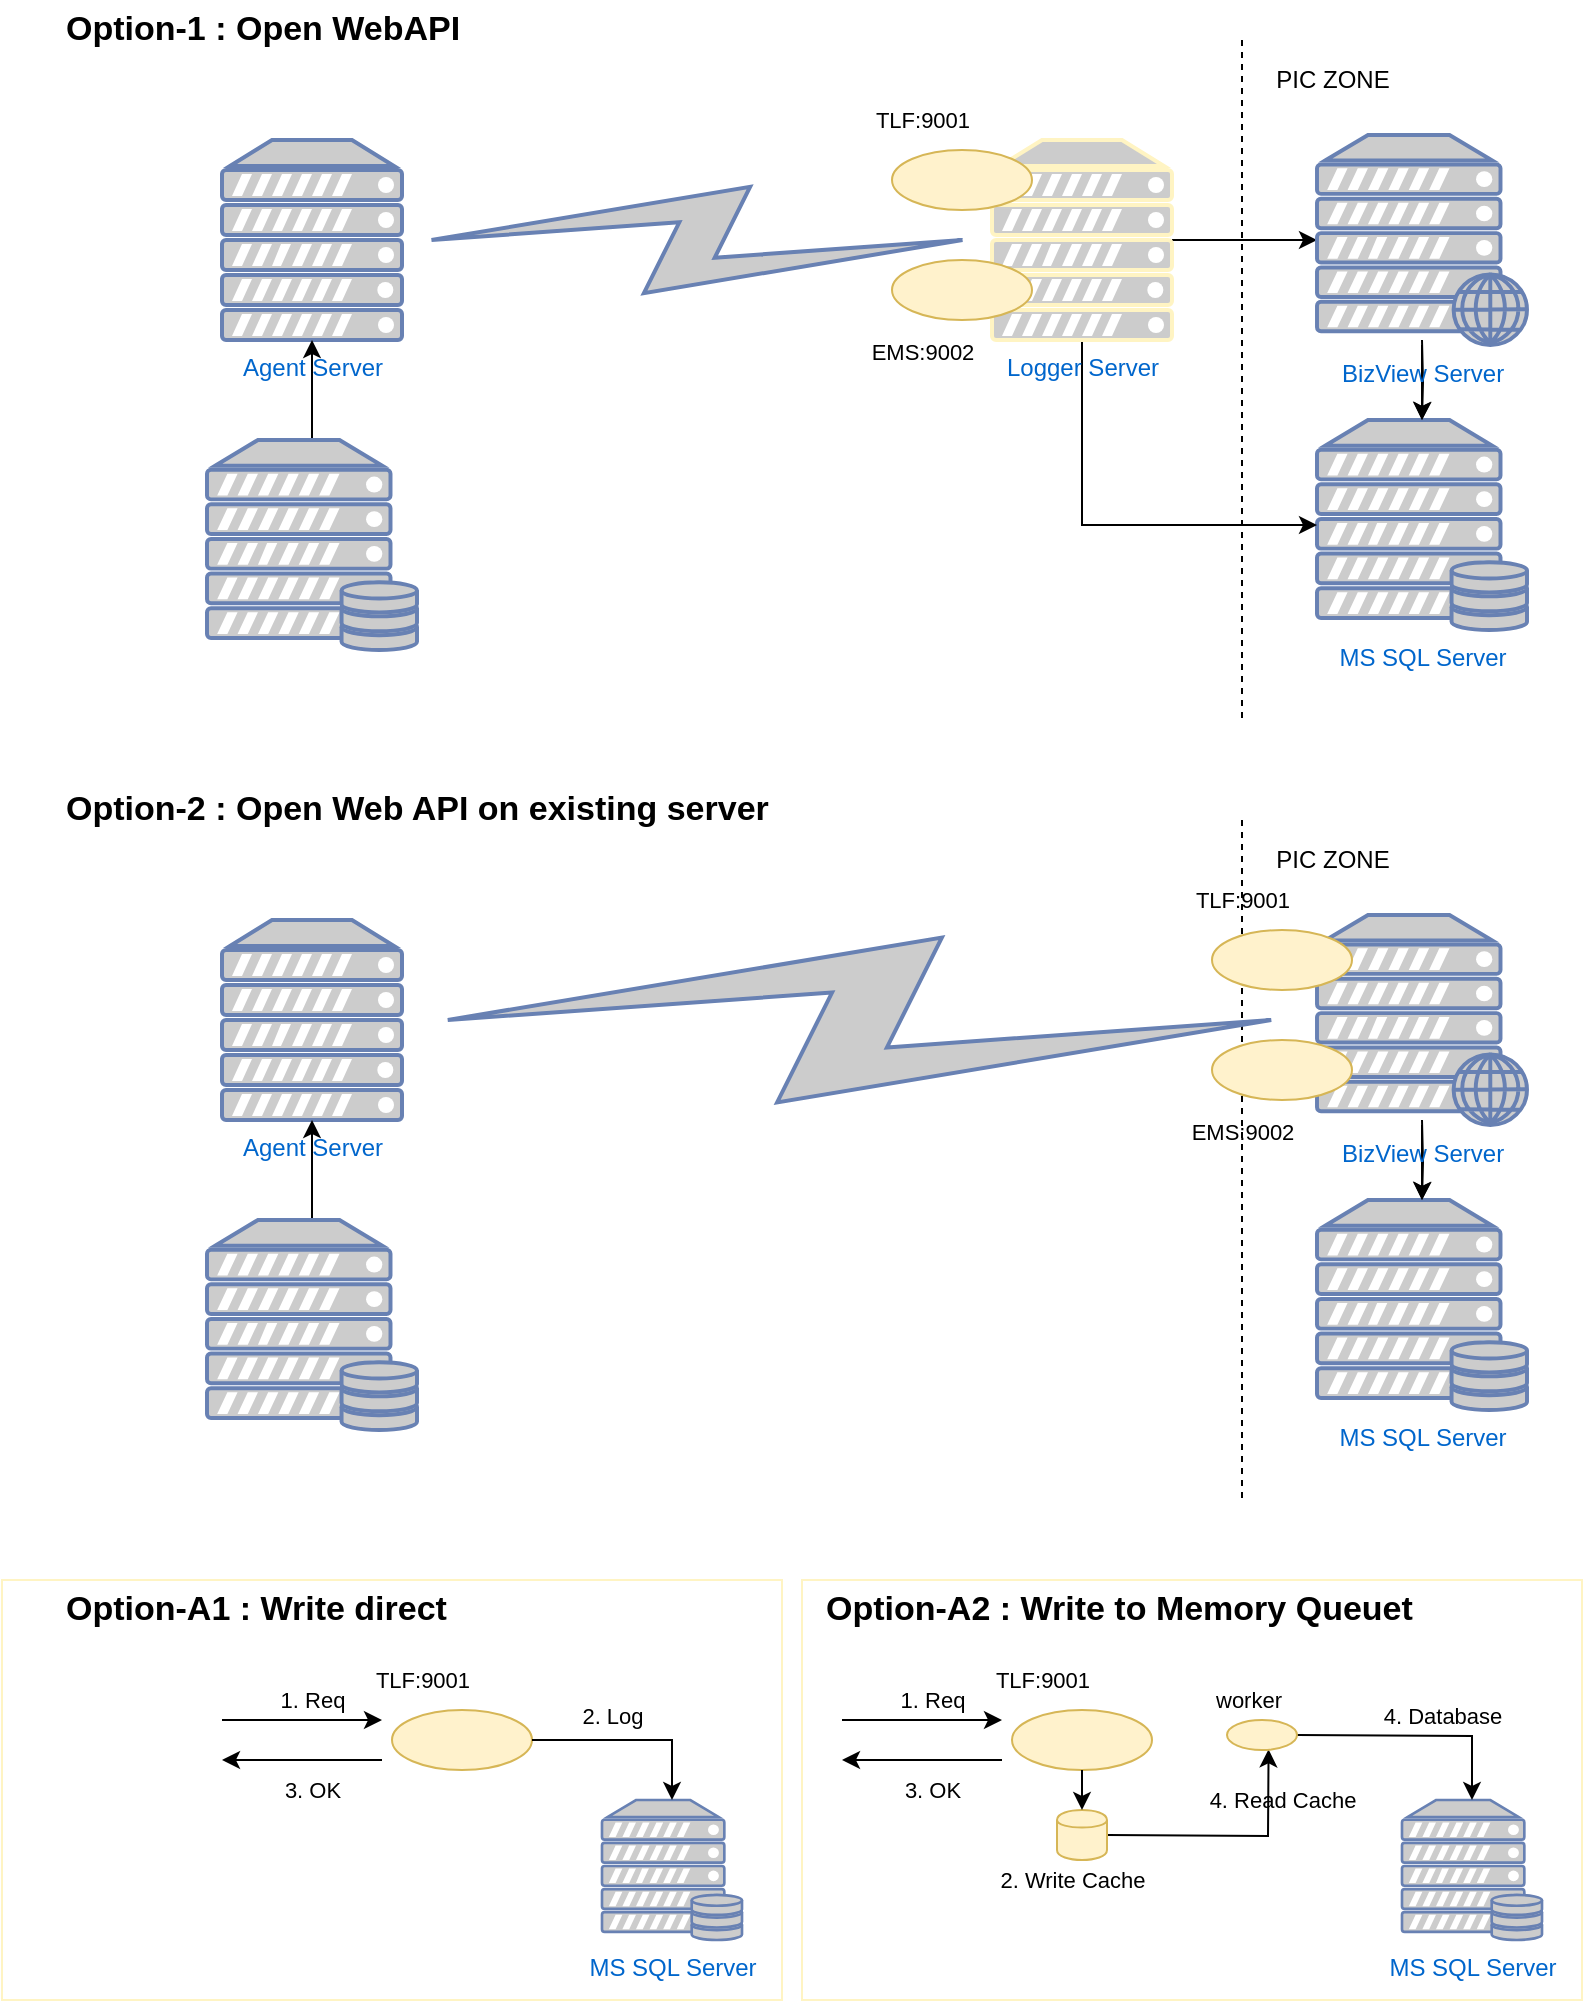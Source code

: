 <mxfile version="12.8.8" type="github"><diagram id="8_lbSUMcof8K4NXEEabz" name="Page-1"><mxGraphModel dx="2208" dy="588" grid="1" gridSize="10" guides="1" tooltips="1" connect="1" arrows="1" fold="1" page="1" pageScale="1" pageWidth="850" pageHeight="1100" math="0" shadow="0"><root><mxCell id="0"/><mxCell id="1" parent="0"/><mxCell id="TYkr1D7elFWCSb4sxD_Y-115" value="" style="rounded=0;whiteSpace=wrap;html=1;strokeColor=#FFF4C3;fontSize=11;align=left;" vertex="1" parent="1"><mxGeometry x="-410" y="850" width="390" height="210" as="geometry"/></mxCell><mxCell id="TYkr1D7elFWCSb4sxD_Y-114" value="" style="rounded=0;whiteSpace=wrap;html=1;strokeColor=#FFF4C3;fontSize=11;align=left;" vertex="1" parent="1"><mxGeometry x="-810" y="850" width="390" height="210" as="geometry"/></mxCell><mxCell id="TYkr1D7elFWCSb4sxD_Y-7" value="MS SQL Server" style="fontColor=#0066CC;verticalAlign=top;verticalLabelPosition=bottom;labelPosition=center;align=center;html=1;outlineConnect=0;fillColor=#CCCCCC;strokeColor=#6881B3;gradientColor=none;gradientDirection=north;strokeWidth=2;shape=mxgraph.networks.server_storage;" vertex="1" parent="1"><mxGeometry x="-152.5" y="270" width="105" height="105" as="geometry"/></mxCell><mxCell id="TYkr1D7elFWCSb4sxD_Y-8" value="Agent Server" style="fontColor=#0066CC;verticalAlign=top;verticalLabelPosition=bottom;labelPosition=center;align=center;html=1;outlineConnect=0;fillColor=#CCCCCC;strokeColor=#6881B3;gradientColor=none;gradientDirection=north;strokeWidth=2;shape=mxgraph.networks.server;" vertex="1" parent="1"><mxGeometry x="-700" y="130" width="90" height="100" as="geometry"/></mxCell><mxCell id="TYkr1D7elFWCSb4sxD_Y-14" value="" style="edgeStyle=orthogonalEdgeStyle;rounded=0;orthogonalLoop=1;jettySize=auto;html=1;entryX=0;entryY=0.5;entryDx=0;entryDy=0;entryPerimeter=0;" edge="1" parent="1" source="TYkr1D7elFWCSb4sxD_Y-10" target="TYkr1D7elFWCSb4sxD_Y-28"><mxGeometry relative="1" as="geometry"><mxPoint x="-145" y="180" as="targetPoint"/></mxGeometry></mxCell><mxCell id="TYkr1D7elFWCSb4sxD_Y-15" style="edgeStyle=orthogonalEdgeStyle;rounded=0;orthogonalLoop=1;jettySize=auto;html=1;exitX=0.5;exitY=1;exitDx=0;exitDy=0;exitPerimeter=0;entryX=0;entryY=0.5;entryDx=0;entryDy=0;entryPerimeter=0;" edge="1" parent="1" source="TYkr1D7elFWCSb4sxD_Y-10" target="TYkr1D7elFWCSb4sxD_Y-7"><mxGeometry relative="1" as="geometry"/></mxCell><mxCell id="TYkr1D7elFWCSb4sxD_Y-10" value="Logger Server" style="fontColor=#0066CC;verticalAlign=top;verticalLabelPosition=bottom;labelPosition=center;align=center;html=1;outlineConnect=0;fillColor=#CCCCCC;strokeColor=#FFF4C3;gradientColor=none;gradientDirection=north;strokeWidth=2;shape=mxgraph.networks.server;" vertex="1" parent="1"><mxGeometry x="-315" y="130" width="90" height="100" as="geometry"/></mxCell><mxCell id="TYkr1D7elFWCSb4sxD_Y-16" style="edgeStyle=orthogonalEdgeStyle;rounded=0;orthogonalLoop=1;jettySize=auto;html=1;" edge="1" parent="1" target="TYkr1D7elFWCSb4sxD_Y-7"><mxGeometry relative="1" as="geometry"><mxPoint x="-100" y="230" as="sourcePoint"/></mxGeometry></mxCell><mxCell id="TYkr1D7elFWCSb4sxD_Y-20" style="edgeStyle=orthogonalEdgeStyle;rounded=0;orthogonalLoop=1;jettySize=auto;html=1;exitX=0.5;exitY=0;exitDx=0;exitDy=0;exitPerimeter=0;entryX=0.5;entryY=1;entryDx=0;entryDy=0;entryPerimeter=0;" edge="1" parent="1" source="TYkr1D7elFWCSb4sxD_Y-18" target="TYkr1D7elFWCSb4sxD_Y-8"><mxGeometry relative="1" as="geometry"/></mxCell><mxCell id="TYkr1D7elFWCSb4sxD_Y-18" value="" style="fontColor=#0066CC;verticalAlign=top;verticalLabelPosition=bottom;labelPosition=center;align=center;html=1;outlineConnect=0;fillColor=#CCCCCC;strokeColor=#6881B3;gradientColor=none;gradientDirection=north;strokeWidth=2;shape=mxgraph.networks.server_storage;" vertex="1" parent="1"><mxGeometry x="-707.5" y="280" width="105" height="105" as="geometry"/></mxCell><mxCell id="TYkr1D7elFWCSb4sxD_Y-23" value="" style="html=1;outlineConnect=0;fillColor=#CCCCCC;strokeColor=#6881B3;gradientColor=none;gradientDirection=north;strokeWidth=2;shape=mxgraph.networks.comm_link_edge;html=1;exitX=1;exitY=0.5;exitDx=0;exitDy=0;exitPerimeter=0;" edge="1" parent="1" source="TYkr1D7elFWCSb4sxD_Y-8" target="TYkr1D7elFWCSb4sxD_Y-10"><mxGeometry width="100" height="100" relative="1" as="geometry"><mxPoint x="-520" y="300" as="sourcePoint"/><mxPoint x="-420" y="200" as="targetPoint"/></mxGeometry></mxCell><mxCell id="TYkr1D7elFWCSb4sxD_Y-25" value="" style="endArrow=none;dashed=1;html=1;" edge="1" parent="1"><mxGeometry width="50" height="50" relative="1" as="geometry"><mxPoint x="-190" y="80" as="sourcePoint"/><mxPoint x="-190" y="420" as="targetPoint"/></mxGeometry></mxCell><mxCell id="TYkr1D7elFWCSb4sxD_Y-26" value="PIC ZONE" style="text;html=1;align=center;verticalAlign=middle;resizable=0;points=[];autosize=1;" vertex="1" parent="1"><mxGeometry x="-180" y="90" width="70" height="20" as="geometry"/></mxCell><mxCell id="TYkr1D7elFWCSb4sxD_Y-27" value="Option-1 : Open WebAPI" style="text;html=1;align=left;verticalAlign=middle;resizable=0;points=[];autosize=1;fontSize=17;fontStyle=1" vertex="1" parent="1"><mxGeometry x="-780" y="60" width="210" height="30" as="geometry"/></mxCell><mxCell id="TYkr1D7elFWCSb4sxD_Y-29" value="" style="edgeStyle=orthogonalEdgeStyle;rounded=0;orthogonalLoop=1;jettySize=auto;html=1;fontSize=17;" edge="1" parent="1" source="TYkr1D7elFWCSb4sxD_Y-28" target="TYkr1D7elFWCSb4sxD_Y-7"><mxGeometry relative="1" as="geometry"/></mxCell><mxCell id="TYkr1D7elFWCSb4sxD_Y-28" value="BizView Server" style="fontColor=#0066CC;verticalAlign=top;verticalLabelPosition=bottom;labelPosition=center;align=center;html=1;outlineConnect=0;fillColor=#CCCCCC;strokeColor=#6881B3;gradientColor=none;gradientDirection=north;strokeWidth=2;shape=mxgraph.networks.web_server;" vertex="1" parent="1"><mxGeometry x="-152.5" y="127.5" width="105" height="105" as="geometry"/></mxCell><mxCell id="TYkr1D7elFWCSb4sxD_Y-38" value="" style="group" vertex="1" connectable="0" parent="1"><mxGeometry x="-380" y="110" width="85" height="55" as="geometry"/></mxCell><mxCell id="TYkr1D7elFWCSb4sxD_Y-30" value="TLF:9001" style="text;html=1;align=center;verticalAlign=middle;resizable=0;points=[];autosize=1;fontSize=11;" vertex="1" parent="TYkr1D7elFWCSb4sxD_Y-38"><mxGeometry width="60" height="20" as="geometry"/></mxCell><mxCell id="TYkr1D7elFWCSb4sxD_Y-34" value="" style="ellipse;whiteSpace=wrap;html=1;fontSize=17;fillColor=#fff2cc;strokeColor=#d6b656;" vertex="1" parent="TYkr1D7elFWCSb4sxD_Y-38"><mxGeometry x="15" y="25" width="70" height="30" as="geometry"/></mxCell><mxCell id="TYkr1D7elFWCSb4sxD_Y-40" value="" style="group" vertex="1" connectable="0" parent="1"><mxGeometry x="-385" y="190" width="90" height="56" as="geometry"/></mxCell><mxCell id="TYkr1D7elFWCSb4sxD_Y-31" value="EMS:9002" style="text;html=1;align=center;verticalAlign=middle;resizable=0;points=[];autosize=1;fontSize=11;" vertex="1" parent="TYkr1D7elFWCSb4sxD_Y-40"><mxGeometry y="36" width="70" height="20" as="geometry"/></mxCell><mxCell id="TYkr1D7elFWCSb4sxD_Y-35" value="" style="ellipse;whiteSpace=wrap;html=1;fontSize=17;fillColor=#fff2cc;strokeColor=#d6b656;" vertex="1" parent="TYkr1D7elFWCSb4sxD_Y-40"><mxGeometry x="20" width="70" height="30" as="geometry"/></mxCell><mxCell id="TYkr1D7elFWCSb4sxD_Y-41" value="MS SQL Server" style="fontColor=#0066CC;verticalAlign=top;verticalLabelPosition=bottom;labelPosition=center;align=center;html=1;outlineConnect=0;fillColor=#CCCCCC;strokeColor=#6881B3;gradientColor=none;gradientDirection=north;strokeWidth=2;shape=mxgraph.networks.server_storage;" vertex="1" parent="1"><mxGeometry x="-152.5" y="660" width="105" height="105" as="geometry"/></mxCell><mxCell id="TYkr1D7elFWCSb4sxD_Y-42" value="Agent Server" style="fontColor=#0066CC;verticalAlign=top;verticalLabelPosition=bottom;labelPosition=center;align=center;html=1;outlineConnect=0;fillColor=#CCCCCC;strokeColor=#6881B3;gradientColor=none;gradientDirection=north;strokeWidth=2;shape=mxgraph.networks.server;" vertex="1" parent="1"><mxGeometry x="-700" y="520" width="90" height="100" as="geometry"/></mxCell><mxCell id="TYkr1D7elFWCSb4sxD_Y-46" style="edgeStyle=orthogonalEdgeStyle;rounded=0;orthogonalLoop=1;jettySize=auto;html=1;" edge="1" target="TYkr1D7elFWCSb4sxD_Y-41" parent="1"><mxGeometry relative="1" as="geometry"><mxPoint x="-100" y="620" as="sourcePoint"/></mxGeometry></mxCell><mxCell id="TYkr1D7elFWCSb4sxD_Y-47" style="edgeStyle=orthogonalEdgeStyle;rounded=0;orthogonalLoop=1;jettySize=auto;html=1;exitX=0.5;exitY=0;exitDx=0;exitDy=0;exitPerimeter=0;entryX=0.5;entryY=1;entryDx=0;entryDy=0;entryPerimeter=0;" edge="1" source="TYkr1D7elFWCSb4sxD_Y-48" target="TYkr1D7elFWCSb4sxD_Y-42" parent="1"><mxGeometry relative="1" as="geometry"/></mxCell><mxCell id="TYkr1D7elFWCSb4sxD_Y-48" value="" style="fontColor=#0066CC;verticalAlign=top;verticalLabelPosition=bottom;labelPosition=center;align=center;html=1;outlineConnect=0;fillColor=#CCCCCC;strokeColor=#6881B3;gradientColor=none;gradientDirection=north;strokeWidth=2;shape=mxgraph.networks.server_storage;" vertex="1" parent="1"><mxGeometry x="-707.5" y="670" width="105" height="105" as="geometry"/></mxCell><mxCell id="TYkr1D7elFWCSb4sxD_Y-50" value="" style="endArrow=none;dashed=1;html=1;" edge="1" parent="1"><mxGeometry width="50" height="50" relative="1" as="geometry"><mxPoint x="-190" y="470" as="sourcePoint"/><mxPoint x="-190" y="810" as="targetPoint"/></mxGeometry></mxCell><mxCell id="TYkr1D7elFWCSb4sxD_Y-51" value="PIC ZONE" style="text;html=1;align=center;verticalAlign=middle;resizable=0;points=[];autosize=1;" vertex="1" parent="1"><mxGeometry x="-180" y="480" width="70" height="20" as="geometry"/></mxCell><mxCell id="TYkr1D7elFWCSb4sxD_Y-52" value="Option-2 : Open Web API on existing server" style="text;html=1;align=left;verticalAlign=middle;resizable=0;points=[];autosize=1;fontSize=17;fontStyle=1" vertex="1" parent="1"><mxGeometry x="-780" y="450" width="370" height="30" as="geometry"/></mxCell><mxCell id="TYkr1D7elFWCSb4sxD_Y-53" value="" style="edgeStyle=orthogonalEdgeStyle;rounded=0;orthogonalLoop=1;jettySize=auto;html=1;fontSize=17;" edge="1" source="TYkr1D7elFWCSb4sxD_Y-54" target="TYkr1D7elFWCSb4sxD_Y-41" parent="1"><mxGeometry relative="1" as="geometry"/></mxCell><mxCell id="TYkr1D7elFWCSb4sxD_Y-54" value="BizView Server" style="fontColor=#0066CC;verticalAlign=top;verticalLabelPosition=bottom;labelPosition=center;align=center;html=1;outlineConnect=0;fillColor=#CCCCCC;strokeColor=#6881B3;gradientColor=none;gradientDirection=north;strokeWidth=2;shape=mxgraph.networks.web_server;" vertex="1" parent="1"><mxGeometry x="-152.5" y="517.5" width="105" height="105" as="geometry"/></mxCell><mxCell id="TYkr1D7elFWCSb4sxD_Y-55" value="" style="group" vertex="1" connectable="0" parent="1"><mxGeometry x="-220" y="500" width="85" height="55" as="geometry"/></mxCell><mxCell id="TYkr1D7elFWCSb4sxD_Y-56" value="TLF:9001" style="text;html=1;align=center;verticalAlign=middle;resizable=0;points=[];autosize=1;fontSize=11;" vertex="1" parent="TYkr1D7elFWCSb4sxD_Y-55"><mxGeometry width="60" height="20" as="geometry"/></mxCell><mxCell id="TYkr1D7elFWCSb4sxD_Y-57" value="" style="ellipse;whiteSpace=wrap;html=1;fontSize=17;fillColor=#fff2cc;strokeColor=#d6b656;" vertex="1" parent="TYkr1D7elFWCSb4sxD_Y-55"><mxGeometry x="15" y="25" width="70" height="30" as="geometry"/></mxCell><mxCell id="TYkr1D7elFWCSb4sxD_Y-58" value="" style="group" vertex="1" connectable="0" parent="1"><mxGeometry x="-225" y="580" width="90" height="56" as="geometry"/></mxCell><mxCell id="TYkr1D7elFWCSb4sxD_Y-59" value="EMS:9002" style="text;html=1;align=center;verticalAlign=middle;resizable=0;points=[];autosize=1;fontSize=11;" vertex="1" parent="TYkr1D7elFWCSb4sxD_Y-58"><mxGeometry y="36" width="70" height="20" as="geometry"/></mxCell><mxCell id="TYkr1D7elFWCSb4sxD_Y-60" value="" style="ellipse;whiteSpace=wrap;html=1;fontSize=17;fillColor=#fff2cc;strokeColor=#d6b656;" vertex="1" parent="TYkr1D7elFWCSb4sxD_Y-58"><mxGeometry x="20" width="70" height="30" as="geometry"/></mxCell><mxCell id="TYkr1D7elFWCSb4sxD_Y-61" value="" style="html=1;outlineConnect=0;fillColor=#CCCCCC;strokeColor=#6881B3;gradientColor=none;gradientDirection=north;strokeWidth=2;shape=mxgraph.networks.comm_link_edge;html=1;exitX=1;exitY=0.5;exitDx=0;exitDy=0;exitPerimeter=0;entryX=0;entryY=0.5;entryDx=0;entryDy=0;entryPerimeter=0;" edge="1" parent="1" source="TYkr1D7elFWCSb4sxD_Y-42" target="TYkr1D7elFWCSb4sxD_Y-54"><mxGeometry width="100" height="100" relative="1" as="geometry"><mxPoint x="-570" y="569.29" as="sourcePoint"/><mxPoint x="-275" y="569.29" as="targetPoint"/></mxGeometry></mxCell><mxCell id="TYkr1D7elFWCSb4sxD_Y-65" value="" style="group" vertex="1" connectable="0" parent="1"><mxGeometry x="-630" y="890" width="85" height="55" as="geometry"/></mxCell><mxCell id="TYkr1D7elFWCSb4sxD_Y-66" value="TLF:9001" style="text;html=1;align=center;verticalAlign=middle;resizable=0;points=[];autosize=1;fontSize=11;" vertex="1" parent="TYkr1D7elFWCSb4sxD_Y-65"><mxGeometry width="60" height="20" as="geometry"/></mxCell><mxCell id="TYkr1D7elFWCSb4sxD_Y-67" value="" style="ellipse;whiteSpace=wrap;html=1;fontSize=17;fillColor=#fff2cc;strokeColor=#d6b656;" vertex="1" parent="TYkr1D7elFWCSb4sxD_Y-65"><mxGeometry x="15" y="25" width="70" height="30" as="geometry"/></mxCell><mxCell id="TYkr1D7elFWCSb4sxD_Y-73" value="" style="endArrow=classic;html=1;fontSize=11;" edge="1" parent="1"><mxGeometry width="50" height="50" relative="1" as="geometry"><mxPoint x="-700" y="920" as="sourcePoint"/><mxPoint x="-620" y="920" as="targetPoint"/></mxGeometry></mxCell><mxCell id="TYkr1D7elFWCSb4sxD_Y-74" value="1. Req" style="text;html=1;align=center;verticalAlign=middle;resizable=0;points=[];autosize=1;fontSize=11;" vertex="1" parent="1"><mxGeometry x="-680" y="900" width="50" height="20" as="geometry"/></mxCell><mxCell id="TYkr1D7elFWCSb4sxD_Y-76" value="" style="endArrow=classic;html=1;fontSize=11;" edge="1" parent="1"><mxGeometry width="50" height="50" relative="1" as="geometry"><mxPoint x="-620" y="940" as="sourcePoint"/><mxPoint x="-700" y="940" as="targetPoint"/></mxGeometry></mxCell><mxCell id="TYkr1D7elFWCSb4sxD_Y-78" value="MS SQL Server" style="fontColor=#0066CC;verticalAlign=top;verticalLabelPosition=bottom;labelPosition=center;align=center;html=1;outlineConnect=0;fillColor=#CCCCCC;strokeColor=#6881B3;gradientColor=none;gradientDirection=north;strokeWidth=2;shape=mxgraph.networks.server_storage;" vertex="1" parent="1"><mxGeometry x="-510" y="960" width="70" height="70" as="geometry"/></mxCell><mxCell id="TYkr1D7elFWCSb4sxD_Y-79" style="edgeStyle=none;rounded=0;orthogonalLoop=1;jettySize=auto;html=1;exitX=1;exitY=0.5;exitDx=0;exitDy=0;entryX=0.5;entryY=0;entryDx=0;entryDy=0;entryPerimeter=0;fontSize=11;" edge="1" parent="1" source="TYkr1D7elFWCSb4sxD_Y-67" target="TYkr1D7elFWCSb4sxD_Y-78"><mxGeometry relative="1" as="geometry"><Array as="points"><mxPoint x="-475" y="930"/></Array></mxGeometry></mxCell><mxCell id="TYkr1D7elFWCSb4sxD_Y-80" value="2. Log" style="text;html=1;align=center;verticalAlign=middle;resizable=0;points=[];autosize=1;fontSize=11;" vertex="1" parent="1"><mxGeometry x="-530" y="907.5" width="50" height="20" as="geometry"/></mxCell><mxCell id="TYkr1D7elFWCSb4sxD_Y-81" value="3. OK" style="text;html=1;align=center;verticalAlign=middle;resizable=0;points=[];autosize=1;fontSize=11;" vertex="1" parent="1"><mxGeometry x="-675" y="945" width="40" height="20" as="geometry"/></mxCell><mxCell id="TYkr1D7elFWCSb4sxD_Y-82" value="Option-A1 : Write direct" style="text;html=1;align=left;verticalAlign=middle;resizable=0;points=[];autosize=1;fontSize=17;fontStyle=1" vertex="1" parent="1"><mxGeometry x="-780" y="850" width="210" height="30" as="geometry"/></mxCell><mxCell id="TYkr1D7elFWCSb4sxD_Y-86" value="" style="endArrow=classic;html=1;fontSize=11;" edge="1" parent="1"><mxGeometry width="50" height="50" relative="1" as="geometry"><mxPoint x="-390" y="920" as="sourcePoint"/><mxPoint x="-310" y="920" as="targetPoint"/></mxGeometry></mxCell><mxCell id="TYkr1D7elFWCSb4sxD_Y-87" value="1. Req" style="text;html=1;align=center;verticalAlign=middle;resizable=0;points=[];autosize=1;fontSize=11;" vertex="1" parent="1"><mxGeometry x="-370" y="900" width="50" height="20" as="geometry"/></mxCell><mxCell id="TYkr1D7elFWCSb4sxD_Y-88" value="" style="endArrow=classic;html=1;fontSize=11;" edge="1" parent="1"><mxGeometry width="50" height="50" relative="1" as="geometry"><mxPoint x="-310" y="940" as="sourcePoint"/><mxPoint x="-390" y="940" as="targetPoint"/></mxGeometry></mxCell><mxCell id="TYkr1D7elFWCSb4sxD_Y-89" value="MS SQL Server" style="fontColor=#0066CC;verticalAlign=top;verticalLabelPosition=bottom;labelPosition=center;align=center;html=1;outlineConnect=0;fillColor=#CCCCCC;strokeColor=#6881B3;gradientColor=none;gradientDirection=north;strokeWidth=2;shape=mxgraph.networks.server_storage;" vertex="1" parent="1"><mxGeometry x="-110" y="960" width="70" height="70" as="geometry"/></mxCell><mxCell id="TYkr1D7elFWCSb4sxD_Y-91" value="2. Write Cache" style="text;html=1;align=center;verticalAlign=middle;resizable=0;points=[];autosize=1;fontSize=11;" vertex="1" parent="1"><mxGeometry x="-320" y="990" width="90" height="20" as="geometry"/></mxCell><mxCell id="TYkr1D7elFWCSb4sxD_Y-92" value="3. OK" style="text;html=1;align=center;verticalAlign=middle;resizable=0;points=[];autosize=1;fontSize=11;" vertex="1" parent="1"><mxGeometry x="-365" y="945" width="40" height="20" as="geometry"/></mxCell><mxCell id="TYkr1D7elFWCSb4sxD_Y-93" value="Option-A2 : Write to Memory Queuet" style="text;html=1;align=left;verticalAlign=middle;resizable=0;points=[];autosize=1;fontSize=17;fontStyle=1" vertex="1" parent="1"><mxGeometry x="-400" y="850" width="310" height="30" as="geometry"/></mxCell><mxCell id="TYkr1D7elFWCSb4sxD_Y-111" style="edgeStyle=none;rounded=0;orthogonalLoop=1;jettySize=auto;html=1;exitX=1;exitY=0.5;exitDx=0;exitDy=0;entryX=0.594;entryY=0.979;entryDx=0;entryDy=0;entryPerimeter=0;fontSize=11;" edge="1" parent="1" source="TYkr1D7elFWCSb4sxD_Y-94" target="TYkr1D7elFWCSb4sxD_Y-105"><mxGeometry relative="1" as="geometry"><Array as="points"><mxPoint x="-177" y="978"/></Array></mxGeometry></mxCell><mxCell id="TYkr1D7elFWCSb4sxD_Y-94" value="" style="shape=cylinder;whiteSpace=wrap;html=1;boundedLbl=1;backgroundOutline=1;strokeColor=#d6b656;fontSize=11;align=left;fillColor=#fff2cc;" vertex="1" parent="1"><mxGeometry x="-282.5" y="965" width="25" height="25" as="geometry"/></mxCell><mxCell id="TYkr1D7elFWCSb4sxD_Y-98" value="4. Database" style="text;html=1;align=center;verticalAlign=middle;resizable=0;points=[];autosize=1;fontSize=11;" vertex="1" parent="1"><mxGeometry x="-125" y="907.5" width="70" height="20" as="geometry"/></mxCell><mxCell id="TYkr1D7elFWCSb4sxD_Y-102" value="" style="group" vertex="1" connectable="0" parent="1"><mxGeometry x="-320" y="890" width="85" height="55" as="geometry"/></mxCell><mxCell id="TYkr1D7elFWCSb4sxD_Y-103" value="TLF:9001" style="text;html=1;align=center;verticalAlign=middle;resizable=0;points=[];autosize=1;fontSize=11;" vertex="1" parent="TYkr1D7elFWCSb4sxD_Y-102"><mxGeometry width="60" height="20" as="geometry"/></mxCell><mxCell id="TYkr1D7elFWCSb4sxD_Y-104" value="" style="ellipse;whiteSpace=wrap;html=1;fontSize=17;fillColor=#fff2cc;strokeColor=#d6b656;" vertex="1" parent="TYkr1D7elFWCSb4sxD_Y-102"><mxGeometry x="15" y="25" width="70" height="30" as="geometry"/></mxCell><mxCell id="TYkr1D7elFWCSb4sxD_Y-107" style="edgeStyle=none;rounded=0;orthogonalLoop=1;jettySize=auto;html=1;exitX=1;exitY=0.5;exitDx=0;exitDy=0;entryX=0.5;entryY=0;entryDx=0;entryDy=0;entryPerimeter=0;fontSize=11;" edge="1" parent="1" source="TYkr1D7elFWCSb4sxD_Y-105" target="TYkr1D7elFWCSb4sxD_Y-89"><mxGeometry relative="1" as="geometry"><Array as="points"><mxPoint x="-75" y="928"/></Array></mxGeometry></mxCell><mxCell id="TYkr1D7elFWCSb4sxD_Y-105" value="" style="ellipse;whiteSpace=wrap;html=1;fontSize=17;fillColor=#fff2cc;strokeColor=#d6b656;" vertex="1" parent="1"><mxGeometry x="-197.5" y="920" width="35" height="15" as="geometry"/></mxCell><mxCell id="TYkr1D7elFWCSb4sxD_Y-110" style="edgeStyle=none;rounded=0;orthogonalLoop=1;jettySize=auto;html=1;exitX=0.5;exitY=1;exitDx=0;exitDy=0;fontSize=11;" edge="1" parent="1" source="TYkr1D7elFWCSb4sxD_Y-104" target="TYkr1D7elFWCSb4sxD_Y-94"><mxGeometry relative="1" as="geometry"/></mxCell><mxCell id="TYkr1D7elFWCSb4sxD_Y-112" value="4. Read Cache" style="text;html=1;align=center;verticalAlign=middle;resizable=0;points=[];autosize=1;fontSize=11;" vertex="1" parent="1"><mxGeometry x="-215" y="950" width="90" height="20" as="geometry"/></mxCell><mxCell id="TYkr1D7elFWCSb4sxD_Y-113" value="worker" style="text;html=1;align=center;verticalAlign=middle;resizable=0;points=[];autosize=1;fontSize=11;" vertex="1" parent="1"><mxGeometry x="-212.5" y="900" width="50" height="20" as="geometry"/></mxCell></root></mxGraphModel></diagram></mxfile>